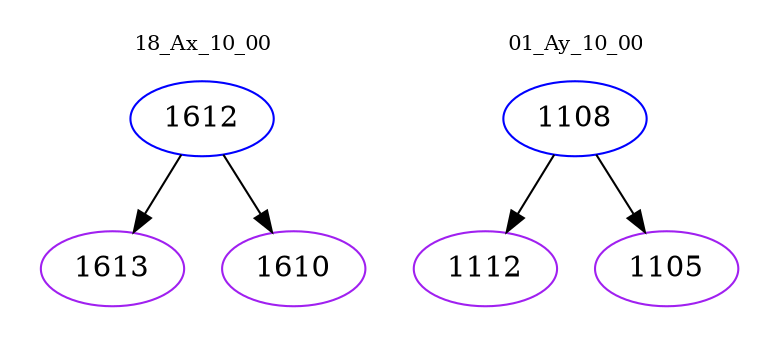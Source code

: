 digraph{
subgraph cluster_0 {
color = white
label = "18_Ax_10_00";
fontsize=10;
T0_1612 [label="1612", color="blue"]
T0_1612 -> T0_1613 [color="black"]
T0_1613 [label="1613", color="purple"]
T0_1612 -> T0_1610 [color="black"]
T0_1610 [label="1610", color="purple"]
}
subgraph cluster_1 {
color = white
label = "01_Ay_10_00";
fontsize=10;
T1_1108 [label="1108", color="blue"]
T1_1108 -> T1_1112 [color="black"]
T1_1112 [label="1112", color="purple"]
T1_1108 -> T1_1105 [color="black"]
T1_1105 [label="1105", color="purple"]
}
}
